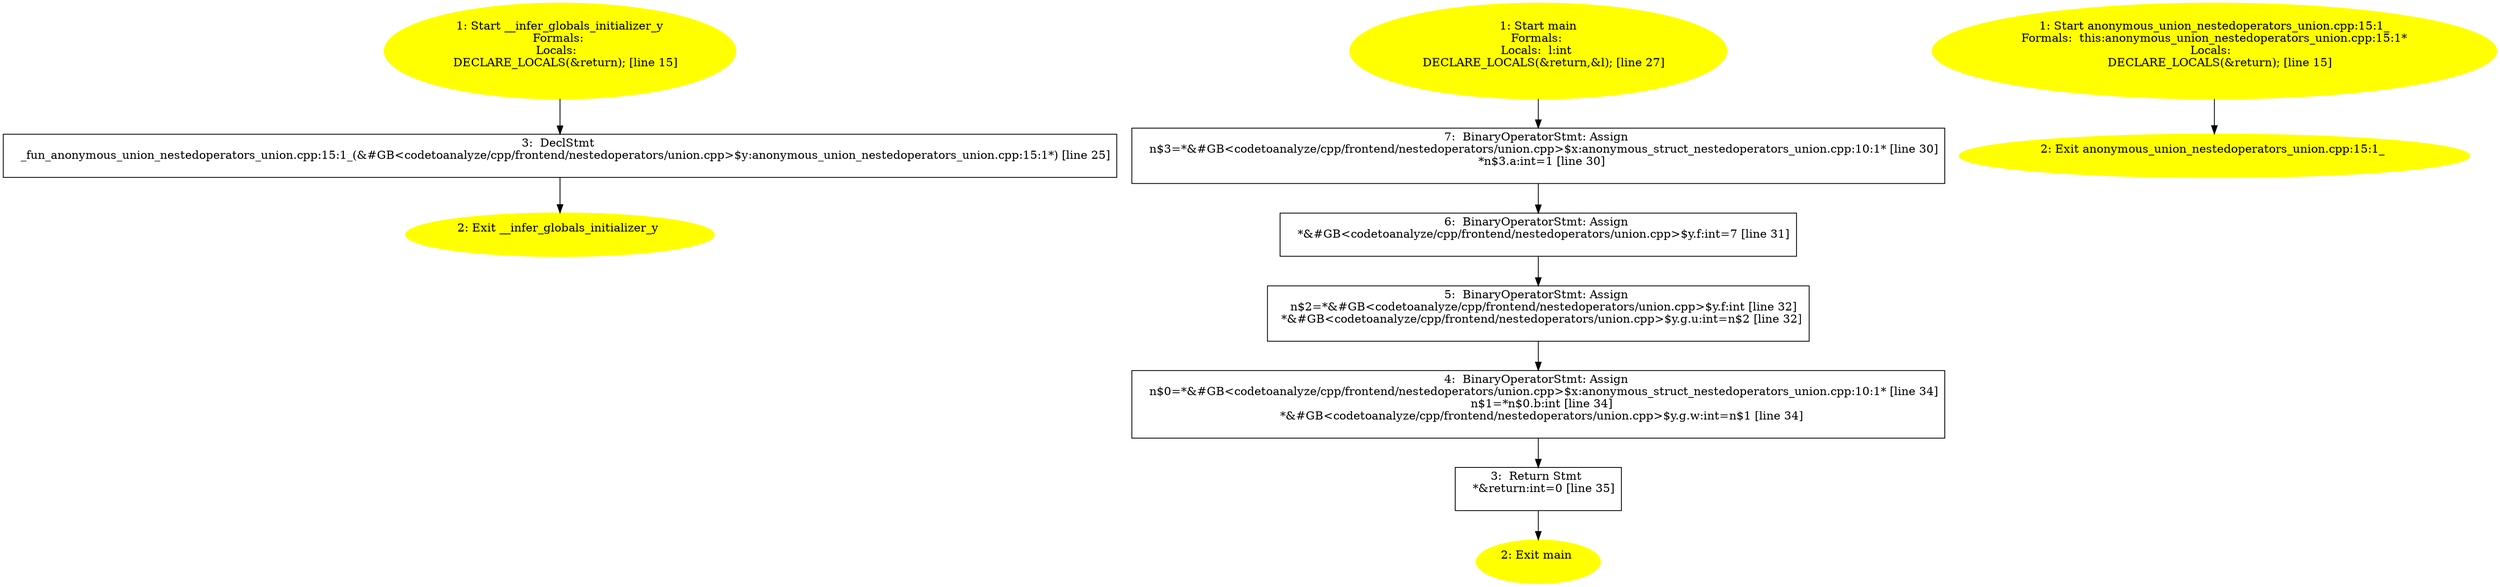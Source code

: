 /* @generated */
digraph iCFG {
"__infer_globals_initializer_y.0ea250be2dd991733c9131c53abc3c54_1" [label="1: Start __infer_globals_initializer_y\nFormals: \nLocals:  \n   DECLARE_LOCALS(&return); [line 15]\n " color=yellow style=filled]
	

	 "__infer_globals_initializer_y.0ea250be2dd991733c9131c53abc3c54_1" -> "__infer_globals_initializer_y.0ea250be2dd991733c9131c53abc3c54_3" ;
"__infer_globals_initializer_y.0ea250be2dd991733c9131c53abc3c54_2" [label="2: Exit __infer_globals_initializer_y \n  " color=yellow style=filled]
	

"__infer_globals_initializer_y.0ea250be2dd991733c9131c53abc3c54_3" [label="3:  DeclStmt \n   _fun_anonymous_union_nestedoperators_union.cpp:15:1_(&#GB<codetoanalyze/cpp/frontend/nestedoperators/union.cpp>$y:anonymous_union_nestedoperators_union.cpp:15:1*) [line 25]\n " shape="box"]
	

	 "__infer_globals_initializer_y.0ea250be2dd991733c9131c53abc3c54_3" -> "__infer_globals_initializer_y.0ea250be2dd991733c9131c53abc3c54_2" ;
"main.fad58de7366495db4650cfefac2fcd61_1" [label="1: Start main\nFormals: \nLocals:  l:int \n   DECLARE_LOCALS(&return,&l); [line 27]\n " color=yellow style=filled]
	

	 "main.fad58de7366495db4650cfefac2fcd61_1" -> "main.fad58de7366495db4650cfefac2fcd61_7" ;
"main.fad58de7366495db4650cfefac2fcd61_2" [label="2: Exit main \n  " color=yellow style=filled]
	

"main.fad58de7366495db4650cfefac2fcd61_3" [label="3:  Return Stmt \n   *&return:int=0 [line 35]\n " shape="box"]
	

	 "main.fad58de7366495db4650cfefac2fcd61_3" -> "main.fad58de7366495db4650cfefac2fcd61_2" ;
"main.fad58de7366495db4650cfefac2fcd61_4" [label="4:  BinaryOperatorStmt: Assign \n   n$0=*&#GB<codetoanalyze/cpp/frontend/nestedoperators/union.cpp>$x:anonymous_struct_nestedoperators_union.cpp:10:1* [line 34]\n  n$1=*n$0.b:int [line 34]\n  *&#GB<codetoanalyze/cpp/frontend/nestedoperators/union.cpp>$y.g.w:int=n$1 [line 34]\n " shape="box"]
	

	 "main.fad58de7366495db4650cfefac2fcd61_4" -> "main.fad58de7366495db4650cfefac2fcd61_3" ;
"main.fad58de7366495db4650cfefac2fcd61_5" [label="5:  BinaryOperatorStmt: Assign \n   n$2=*&#GB<codetoanalyze/cpp/frontend/nestedoperators/union.cpp>$y.f:int [line 32]\n  *&#GB<codetoanalyze/cpp/frontend/nestedoperators/union.cpp>$y.g.u:int=n$2 [line 32]\n " shape="box"]
	

	 "main.fad58de7366495db4650cfefac2fcd61_5" -> "main.fad58de7366495db4650cfefac2fcd61_4" ;
"main.fad58de7366495db4650cfefac2fcd61_6" [label="6:  BinaryOperatorStmt: Assign \n   *&#GB<codetoanalyze/cpp/frontend/nestedoperators/union.cpp>$y.f:int=7 [line 31]\n " shape="box"]
	

	 "main.fad58de7366495db4650cfefac2fcd61_6" -> "main.fad58de7366495db4650cfefac2fcd61_5" ;
"main.fad58de7366495db4650cfefac2fcd61_7" [label="7:  BinaryOperatorStmt: Assign \n   n$3=*&#GB<codetoanalyze/cpp/frontend/nestedoperators/union.cpp>$x:anonymous_struct_nestedoperators_union.cpp:10:1* [line 30]\n  *n$3.a:int=1 [line 30]\n " shape="box"]
	

	 "main.fad58de7366495db4650cfefac2fcd61_7" -> "main.fad58de7366495db4650cfefac2fcd61_6" ;
"#anonymous_union_nestedoperators_union.cpp:15:1#{12517556114589879497}.4d96ad7522b6448f22454f6bd6e9a42f_1" [label="1: Start anonymous_union_nestedoperators_union.cpp:15:1_\nFormals:  this:anonymous_union_nestedoperators_union.cpp:15:1*\nLocals:  \n   DECLARE_LOCALS(&return); [line 15]\n " color=yellow style=filled]
	

	 "#anonymous_union_nestedoperators_union.cpp:15:1#{12517556114589879497}.4d96ad7522b6448f22454f6bd6e9a42f_1" -> "#anonymous_union_nestedoperators_union.cpp:15:1#{12517556114589879497}.4d96ad7522b6448f22454f6bd6e9a42f_2" ;
"#anonymous_union_nestedoperators_union.cpp:15:1#{12517556114589879497}.4d96ad7522b6448f22454f6bd6e9a42f_2" [label="2: Exit anonymous_union_nestedoperators_union.cpp:15:1_ \n  " color=yellow style=filled]
	

}
